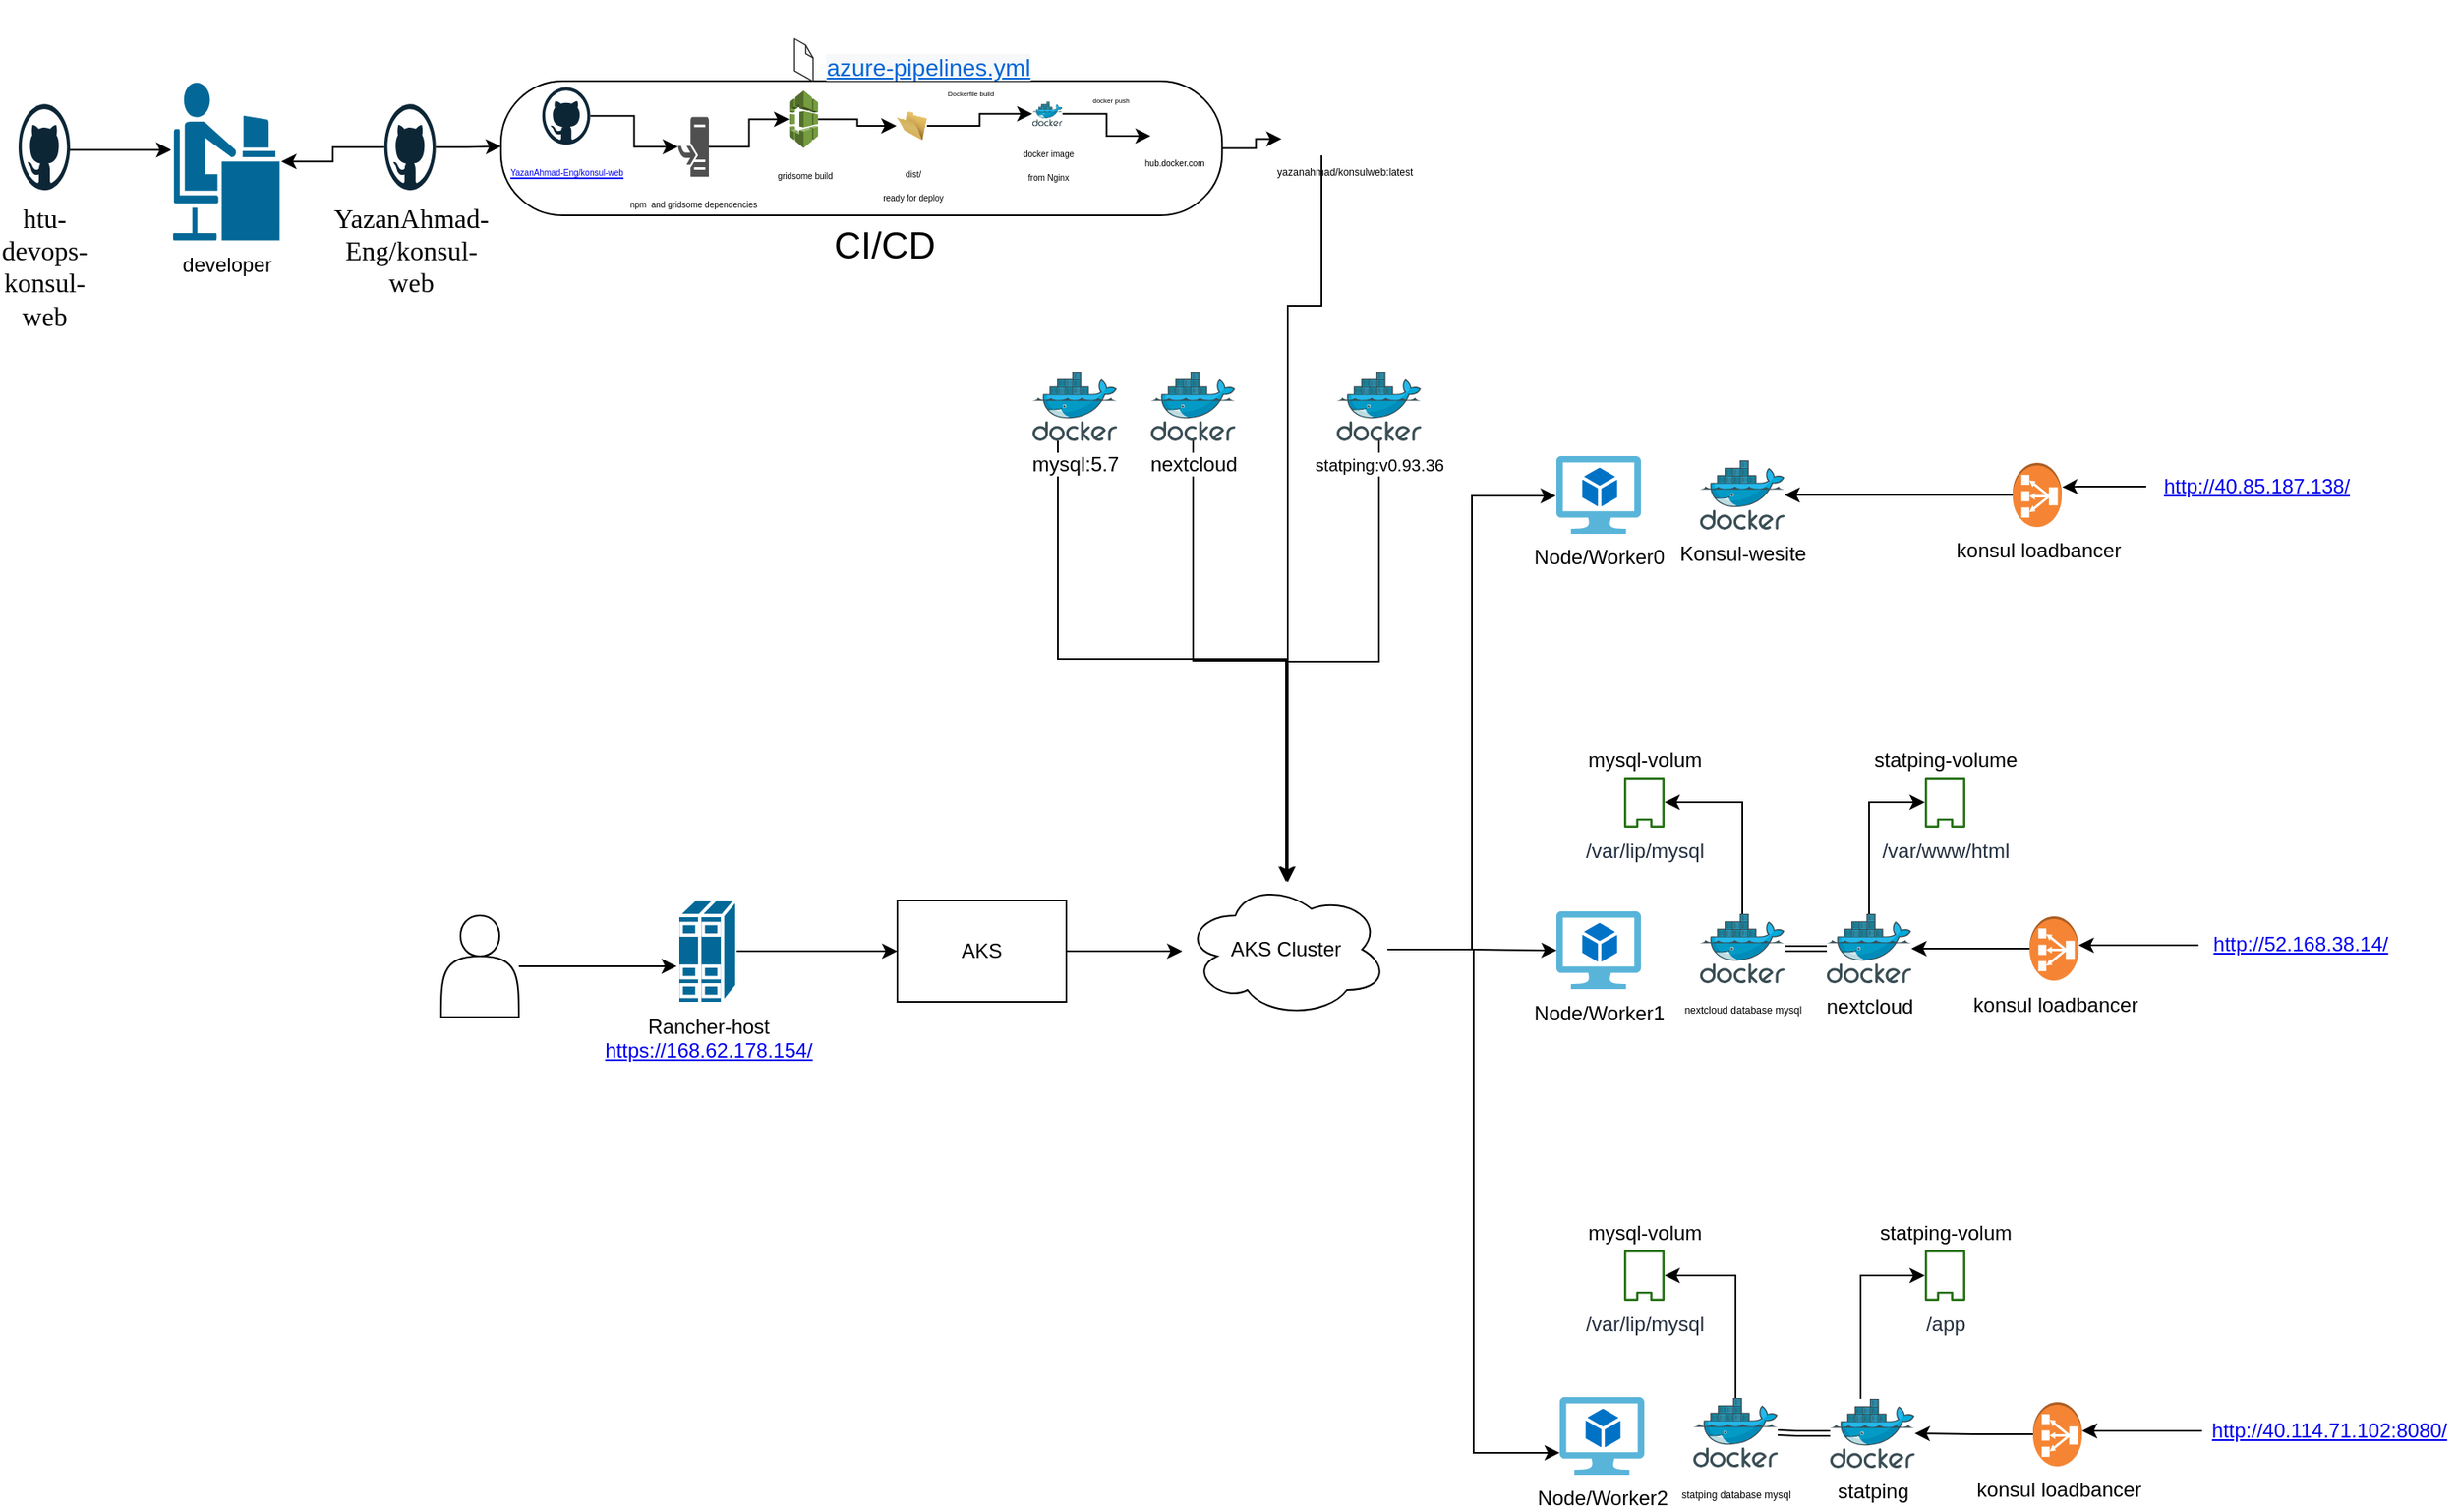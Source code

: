 <mxfile version="12.3.2" type="device" pages="1"><diagram id="Wkh_MpfOXI4VMzxoFMsl" name="Page-1"><mxGraphModel dx="2523" dy="2060" grid="1" gridSize="10" guides="1" tooltips="1" connect="1" arrows="1" fold="1" page="1" pageScale="1" pageWidth="850" pageHeight="1100" math="0" shadow="0"><root><mxCell id="0"/><mxCell id="1" parent="0"/><mxCell id="UjmbNRYxN_Ib6XV3YyiT-57" value="" style="group" parent="1" vertex="1" connectable="0"><mxGeometry x="-830" y="-1010" width="830" height="150" as="geometry"/></mxCell><mxCell id="UjmbNRYxN_Ib6XV3YyiT-61" style="edgeStyle=orthogonalEdgeStyle;rounded=0;orthogonalLoop=1;jettySize=auto;html=1;entryX=-0.038;entryY=0.72;entryDx=0;entryDy=0;entryPerimeter=0;fontSize=4;" parent="UjmbNRYxN_Ib6XV3YyiT-57" source="UjmbNRYxN_Ib6XV3YyiT-28" target="UjmbNRYxN_Ib6XV3YyiT-56" edge="1"><mxGeometry relative="1" as="geometry"/></mxCell><mxCell id="UjmbNRYxN_Ib6XV3YyiT-28" value="" style="rounded=1;whiteSpace=wrap;html=1;arcSize=46;fillColor=none;" parent="UjmbNRYxN_Ib6XV3YyiT-57" vertex="1"><mxGeometry x="285.471" y="47.959" width="426.683" height="79.592" as="geometry"/></mxCell><mxCell id="UjmbNRYxN_Ib6XV3YyiT-21" style="edgeStyle=orthogonalEdgeStyle;rounded=0;orthogonalLoop=1;jettySize=auto;html=1;exitX=0.967;exitY=0.533;exitDx=0;exitDy=0;exitPerimeter=0;" parent="UjmbNRYxN_Ib6XV3YyiT-57" source="UjmbNRYxN_Ib6XV3YyiT-23" edge="1"><mxGeometry relative="1" as="geometry"><mxPoint x="90.416" y="88.776" as="targetPoint"/><mxPoint x="43.684" y="88.776" as="sourcePoint"/></mxGeometry></mxCell><mxCell id="UjmbNRYxN_Ib6XV3YyiT-22" value="developer" style="shape=mxgraph.cisco.people.androgenous_person;html=1;dashed=0;fillColor=#036897;strokeColor=#ffffff;strokeWidth=2;verticalLabelPosition=bottom;verticalAlign=top" parent="UjmbNRYxN_Ib6XV3YyiT-57" vertex="1"><mxGeometry x="90.416" y="47.959" width="65.018" height="95.238" as="geometry"/></mxCell><mxCell id="UjmbNRYxN_Ib6XV3YyiT-23" value="&lt;span style=&quot;font-family: &amp;#34;times new roman&amp;#34; ; font-size: medium ; white-space: normal&quot;&gt;htu-devops-konsul-web&lt;/span&gt;" style="dashed=0;outlineConnect=0;html=1;align=center;labelPosition=center;verticalLabelPosition=bottom;verticalAlign=top;shape=mxgraph.weblogos.github" parent="UjmbNRYxN_Ib6XV3YyiT-57" vertex="1"><mxGeometry y="61.565" width="30.477" height="51.02" as="geometry"/></mxCell><mxCell id="UjmbNRYxN_Ib6XV3YyiT-25" style="edgeStyle=orthogonalEdgeStyle;rounded=0;orthogonalLoop=1;jettySize=auto;html=1;entryX=1;entryY=0.5;entryDx=0;entryDy=0;entryPerimeter=0;" parent="UjmbNRYxN_Ib6XV3YyiT-57" source="UjmbNRYxN_Ib6XV3YyiT-24" target="UjmbNRYxN_Ib6XV3YyiT-22" edge="1"><mxGeometry relative="1" as="geometry"/></mxCell><mxCell id="UjmbNRYxN_Ib6XV3YyiT-26" style="edgeStyle=orthogonalEdgeStyle;rounded=0;orthogonalLoop=1;jettySize=auto;html=1;" parent="UjmbNRYxN_Ib6XV3YyiT-57" source="UjmbNRYxN_Ib6XV3YyiT-24" edge="1"><mxGeometry relative="1" as="geometry"><mxPoint x="285.471" y="86.638" as="targetPoint"/></mxGeometry></mxCell><mxCell id="UjmbNRYxN_Ib6XV3YyiT-24" value="&lt;font face=&quot;times new roman&quot; size=&quot;3&quot;&gt;&lt;span style=&quot;white-space: normal&quot;&gt;YazanAhmad-Eng/konsul-web&lt;/span&gt;&lt;/font&gt;" style="dashed=0;outlineConnect=0;html=1;align=center;labelPosition=center;verticalLabelPosition=bottom;verticalAlign=top;shape=mxgraph.weblogos.github" parent="UjmbNRYxN_Ib6XV3YyiT-57" vertex="1"><mxGeometry x="216.389" y="61.565" width="30.477" height="51.02" as="geometry"/></mxCell><mxCell id="UjmbNRYxN_Ib6XV3YyiT-29" value="&lt;a href=&quot;https://github.com/YazanAhmad-Eng/konsul-web&quot;&gt;&lt;font style=&quot;font-size: 5px&quot;&gt;YazanAhmad-Eng/konsul-web&lt;/font&gt;&lt;/a&gt;" style="dashed=0;outlineConnect=0;html=1;align=center;labelPosition=center;verticalLabelPosition=bottom;verticalAlign=top;shape=mxgraph.weblogos.github" parent="UjmbNRYxN_Ib6XV3YyiT-57" vertex="1"><mxGeometry x="309.853" y="51.565" width="28.446" height="34.014" as="geometry"/></mxCell><mxCell id="UjmbNRYxN_Ib6XV3YyiT-32" value="" style="verticalLabelPosition=bottom;html=1;verticalAlign=top;strokeWidth=1;align=center;outlineConnect=0;dashed=0;outlineConnect=0;shape=mxgraph.aws3d.file;aspect=fixed;strokeColor=#292929;" parent="UjmbNRYxN_Ib6XV3YyiT-57" vertex="1"><mxGeometry x="459.144" y="23" width="10.991" height="25.194" as="geometry"/></mxCell><mxCell id="UjmbNRYxN_Ib6XV3YyiT-33" value="&lt;a class=&quot;js-navigation-open &quot; title=&quot;azure-pipelines.yml&quot; id=&quot;fec826feae04e51c0d94076385408bdc-2ec2b96d30220dceb5101f9aee672b696e95d399&quot; href=&quot;https://github.com/YazanAhmad-Eng/konsul-web/blob/master/azure-pipelines.yml&quot; style=&quot;box-sizing: border-box ; background-color: rgb(246 , 248 , 250) ; color: rgb(3 , 102 , 214) ; font-family: , &amp;#34;blinkmacsystemfont&amp;#34; , &amp;#34;segoe ui&amp;#34; , &amp;#34;helvetica&amp;#34; , &amp;#34;arial&amp;#34; , sans-serif , &amp;#34;apple color emoji&amp;#34; , &amp;#34;segoe ui emoji&amp;#34; ; font-size: 14px&quot;&gt;azure-pipelines.yml&lt;/a&gt;" style="text;html=1;align=center;verticalAlign=middle;resizable=0;points=[];;autosize=1;" parent="UjmbNRYxN_Ib6XV3YyiT-57" vertex="1"><mxGeometry x="467.523" y="30.272" width="140" height="20" as="geometry"/></mxCell><mxCell id="UjmbNRYxN_Ib6XV3YyiT-36" value="&lt;font style=&quot;font-size: 5px&quot;&gt;npm&amp;nbsp; and gridsome dependencies&lt;/font&gt;" style="pointerEvents=1;shadow=0;dashed=0;html=1;strokeColor=none;fillColor=#505050;labelPosition=center;verticalLabelPosition=bottom;verticalAlign=top;outlineConnect=0;align=center;shape=mxgraph.office.concepts.install;" parent="UjmbNRYxN_Ib6XV3YyiT-57" vertex="1"><mxGeometry x="390.19" y="69.204" width="18.286" height="35.374" as="geometry"/></mxCell><mxCell id="UjmbNRYxN_Ib6XV3YyiT-39" style="edgeStyle=orthogonalEdgeStyle;rounded=0;orthogonalLoop=1;jettySize=auto;html=1;" parent="UjmbNRYxN_Ib6XV3YyiT-57" source="UjmbNRYxN_Ib6XV3YyiT-29" target="UjmbNRYxN_Ib6XV3YyiT-36" edge="1"><mxGeometry relative="1" as="geometry"/></mxCell><mxCell id="UjmbNRYxN_Ib6XV3YyiT-40" value="&lt;font style=&quot;font-size: 5px&quot;&gt;gridsome build&lt;/font&gt;" style="outlineConnect=0;dashed=0;verticalLabelPosition=bottom;verticalAlign=top;align=center;html=1;shape=mxgraph.aws3.codebuild;fillColor=#759C3E;gradientColor=none;" parent="UjmbNRYxN_Ib6XV3YyiT-57" vertex="1"><mxGeometry x="456.023" y="53.565" width="17.067" height="34.014" as="geometry"/></mxCell><mxCell id="UjmbNRYxN_Ib6XV3YyiT-41" style="edgeStyle=orthogonalEdgeStyle;rounded=0;orthogonalLoop=1;jettySize=auto;html=1;" parent="UjmbNRYxN_Ib6XV3YyiT-57" source="UjmbNRYxN_Ib6XV3YyiT-36" target="UjmbNRYxN_Ib6XV3YyiT-40" edge="1"><mxGeometry relative="1" as="geometry"/></mxCell><mxCell id="UjmbNRYxN_Ib6XV3YyiT-42" value="&lt;font style=&quot;font-size: 5px&quot;&gt;dist/&lt;br&gt;ready for deploy&lt;/font&gt;" style="image;html=1;labelBackgroundColor=#ffffff;image=img/lib/clip_art/general/Empty_Folder_128x128.png;fillColor=none;" parent="UjmbNRYxN_Ib6XV3YyiT-57" vertex="1"><mxGeometry x="519.5" y="62" width="18" height="25" as="geometry"/></mxCell><mxCell id="UjmbNRYxN_Ib6XV3YyiT-43" style="edgeStyle=orthogonalEdgeStyle;rounded=0;orthogonalLoop=1;jettySize=auto;html=1;" parent="UjmbNRYxN_Ib6XV3YyiT-57" source="UjmbNRYxN_Ib6XV3YyiT-40" target="UjmbNRYxN_Ib6XV3YyiT-42" edge="1"><mxGeometry relative="1" as="geometry"/></mxCell><mxCell id="UjmbNRYxN_Ib6XV3YyiT-45" value="&lt;font style=&quot;font-size: 5px&quot;&gt;docker image&lt;br&gt;from Nginx&lt;/font&gt;" style="aspect=fixed;html=1;points=[];align=center;image;fontSize=12;image=img/lib/mscae/Docker.svg;fillColor=none;" parent="UjmbNRYxN_Ib6XV3YyiT-57" vertex="1"><mxGeometry x="599.872" y="60.126" width="17.843" height="14.631" as="geometry"/></mxCell><mxCell id="UjmbNRYxN_Ib6XV3YyiT-46" style="edgeStyle=orthogonalEdgeStyle;rounded=0;orthogonalLoop=1;jettySize=auto;html=1;" parent="UjmbNRYxN_Ib6XV3YyiT-57" source="UjmbNRYxN_Ib6XV3YyiT-42" target="UjmbNRYxN_Ib6XV3YyiT-45" edge="1"><mxGeometry relative="1" as="geometry"/></mxCell><mxCell id="UjmbNRYxN_Ib6XV3YyiT-49" value="&lt;font style=&quot;font-size: 4px; background-color: rgb(255, 255, 255);&quot;&gt;Dockerfile build&lt;/font&gt;" style="text;html=1;align=center;verticalAlign=middle;resizable=0;points=[];;labelBackgroundColor=#ffffff;fontSize=4;" parent="UjmbNRYxN_Ib6XV3YyiT-46" vertex="1" connectable="0"><mxGeometry x="0.197" y="-2" relative="1" as="geometry"><mxPoint x="-9" y="-14" as="offset"/></mxGeometry></mxCell><mxCell id="UjmbNRYxN_Ib6XV3YyiT-50" value="hub.docker.com" style="shape=image;verticalLabelPosition=bottom;labelBackgroundColor=#ffffff;verticalAlign=top;aspect=fixed;imageAspect=0;image=https://res.cloudinary.com/stackrox/v1556559393/docker-hub-hack-blog-banner.png;fontSize=5;" parent="UjmbNRYxN_Ib6XV3YyiT-57" vertex="1"><mxGeometry x="669.89" y="73.306" width="28.548" height="14.274" as="geometry"/></mxCell><mxCell id="UjmbNRYxN_Ib6XV3YyiT-51" style="edgeStyle=orthogonalEdgeStyle;rounded=0;orthogonalLoop=1;jettySize=auto;html=1;" parent="UjmbNRYxN_Ib6XV3YyiT-57" source="UjmbNRYxN_Ib6XV3YyiT-45" target="UjmbNRYxN_Ib6XV3YyiT-50" edge="1"><mxGeometry relative="1" as="geometry"/></mxCell><mxCell id="UjmbNRYxN_Ib6XV3YyiT-52" value="&lt;font style=&quot;font-size: 4px&quot;&gt;docker push&lt;/font&gt;" style="text;html=1;align=center;verticalAlign=middle;resizable=0;points=[];;labelBackgroundColor=#ffffff;" parent="UjmbNRYxN_Ib6XV3YyiT-51" vertex="1" connectable="0"><mxGeometry x="-0.272" y="1" relative="1" as="geometry"><mxPoint x="4.5" y="-9.5" as="offset"/></mxGeometry></mxCell><mxCell id="UjmbNRYxN_Ib6XV3YyiT-54" value="&lt;font style=&quot;font-size: 22px&quot;&gt;CI/CD&lt;/font&gt;" style="text;html=1;align=center;verticalAlign=middle;resizable=0;points=[];;autosize=1;" parent="UjmbNRYxN_Ib6XV3YyiT-57" vertex="1"><mxGeometry x="472.399" y="136.395" width="80" height="20" as="geometry"/></mxCell><mxCell id="UjmbNRYxN_Ib6XV3YyiT-56" value="yazanahmad/konsulweb:latest" style="shape=image;verticalLabelPosition=bottom;labelBackgroundColor=#ffffff;verticalAlign=top;aspect=fixed;imageAspect=0;image=https://res.cloudinary.com/stackrox/v1556559393/docker-hub-hack-blog-banner.png;fontSize=6;" parent="UjmbNRYxN_Ib6XV3YyiT-57" vertex="1"><mxGeometry x="750" y="57" width="70" height="35" as="geometry"/></mxCell><mxCell id="UjmbNRYxN_Ib6XV3YyiT-62" value="" style="group" parent="1" vertex="1" connectable="0"><mxGeometry x="-580" y="-740" width="940" height="266" as="geometry"/></mxCell><mxCell id="UjmbNRYxN_Ib6XV3YyiT-11" value="Node/Worker0" style="aspect=fixed;html=1;points=[];align=center;image;fontSize=12;image=img/lib/mscae/Virtual_Machine_2.svg;" parent="UjmbNRYxN_Ib6XV3YyiT-62" vertex="1"><mxGeometry x="660" width="50" height="46" as="geometry"/></mxCell><mxCell id="UjmbNRYxN_Ib6XV3YyiT-17" value="Konsul-wesite" style="aspect=fixed;html=1;points=[];align=center;image;fontSize=12;image=img/lib/mscae/Docker.svg;" parent="UjmbNRYxN_Ib6XV3YyiT-62" vertex="1"><mxGeometry x="745" y="2.5" width="50" height="41" as="geometry"/></mxCell><mxCell id="EudnkbbBmEsOhoTdARGk-124" value="" style="group" vertex="1" connectable="0" parent="UjmbNRYxN_Ib6XV3YyiT-62"><mxGeometry x="672" y="170" width="80" height="50" as="geometry"/></mxCell><mxCell id="EudnkbbBmEsOhoTdARGk-125" value="/var/lip/mysql" style="outlineConnect=0;fontColor=#232F3E;gradientColor=none;fillColor=#277116;strokeColor=none;dashed=0;verticalLabelPosition=bottom;verticalAlign=top;align=center;html=1;fontSize=12;fontStyle=0;aspect=fixed;pointerEvents=1;shape=mxgraph.aws4.non_cached_volume;" vertex="1" parent="EudnkbbBmEsOhoTdARGk-124"><mxGeometry x="28" y="20" width="24" height="30" as="geometry"/></mxCell><mxCell id="EudnkbbBmEsOhoTdARGk-126" value="mysql-volum" style="text;html=1;align=center;verticalAlign=middle;resizable=0;points=[];;autosize=1;" vertex="1" parent="EudnkbbBmEsOhoTdARGk-124"><mxGeometry width="80" height="20" as="geometry"/></mxCell><mxCell id="EudnkbbBmEsOhoTdARGk-127" value="" style="group" vertex="1" connectable="0" parent="UjmbNRYxN_Ib6XV3YyiT-62"><mxGeometry x="850" y="170" width="90" height="50" as="geometry"/></mxCell><mxCell id="EudnkbbBmEsOhoTdARGk-128" value="/var/www/html" style="outlineConnect=0;fontColor=#232F3E;gradientColor=none;fillColor=#277116;strokeColor=none;dashed=0;verticalLabelPosition=bottom;verticalAlign=top;align=center;html=1;fontSize=12;fontStyle=0;aspect=fixed;pointerEvents=1;shape=mxgraph.aws4.non_cached_volume;" vertex="1" parent="EudnkbbBmEsOhoTdARGk-127"><mxGeometry x="28" y="20" width="24" height="30" as="geometry"/></mxCell><mxCell id="EudnkbbBmEsOhoTdARGk-129" value="statping-volume" style="text;html=1;align=center;verticalAlign=middle;resizable=0;points=[];;autosize=1;" vertex="1" parent="EudnkbbBmEsOhoTdARGk-127"><mxGeometry x="-10" width="100" height="20" as="geometry"/></mxCell><mxCell id="EudnkbbBmEsOhoTdARGk-18" value="" style="edgeStyle=orthogonalEdgeStyle;rounded=0;orthogonalLoop=1;jettySize=auto;html=1;" edge="1" parent="1" source="UjmbNRYxN_Ib6XV3YyiT-56" target="UjmbNRYxN_Ib6XV3YyiT-10"><mxGeometry relative="1" as="geometry"><mxPoint x="30" y="-929.5" as="targetPoint"/><Array as="points"><mxPoint x="-59" y="-829"/><mxPoint x="-79" y="-829"/></Array></mxGeometry></mxCell><mxCell id="EudnkbbBmEsOhoTdARGk-41" style="edgeStyle=orthogonalEdgeStyle;rounded=0;orthogonalLoop=1;jettySize=auto;html=1;" edge="1" parent="1" source="EudnkbbBmEsOhoTdARGk-38" target="UjmbNRYxN_Ib6XV3YyiT-10"><mxGeometry relative="1" as="geometry"><Array as="points"><mxPoint x="-135" y="-619"/><mxPoint x="-79" y="-619"/></Array></mxGeometry></mxCell><mxCell id="EudnkbbBmEsOhoTdARGk-38" value="nextcloud" style="aspect=fixed;html=1;points=[];align=center;image;fontSize=12;image=img/lib/mscae/Docker.svg;" vertex="1" parent="1"><mxGeometry x="-160" y="-790" width="50" height="41" as="geometry"/></mxCell><mxCell id="EudnkbbBmEsOhoTdARGk-40" style="edgeStyle=orthogonalEdgeStyle;rounded=0;orthogonalLoop=1;jettySize=auto;html=1;" edge="1" parent="1" source="EudnkbbBmEsOhoTdARGk-39" target="UjmbNRYxN_Ib6XV3YyiT-10"><mxGeometry relative="1" as="geometry"/></mxCell><mxCell id="EudnkbbBmEsOhoTdARGk-39" value="&lt;font style=&quot;font-size: 10px&quot;&gt;statping:v0.93.36&lt;/font&gt;" style="aspect=fixed;html=1;points=[];align=center;image;fontSize=12;image=img/lib/mscae/Docker.svg;" vertex="1" parent="1"><mxGeometry x="-50" y="-790" width="50" height="41" as="geometry"/></mxCell><mxCell id="EudnkbbBmEsOhoTdARGk-43" style="edgeStyle=orthogonalEdgeStyle;rounded=0;orthogonalLoop=1;jettySize=auto;html=1;" edge="1" parent="1" source="EudnkbbBmEsOhoTdARGk-42" target="UjmbNRYxN_Ib6XV3YyiT-10"><mxGeometry relative="1" as="geometry"><Array as="points"><mxPoint x="-215" y="-620"/><mxPoint x="-79" y="-620"/></Array></mxGeometry></mxCell><mxCell id="EudnkbbBmEsOhoTdARGk-42" value="mysql:5.7" style="aspect=fixed;html=1;points=[];align=center;image;fontSize=12;image=img/lib/mscae/Docker.svg;" vertex="1" parent="1"><mxGeometry x="-230" y="-790" width="50" height="41" as="geometry"/></mxCell><mxCell id="EudnkbbBmEsOhoTdARGk-94" style="edgeStyle=orthogonalEdgeStyle;rounded=0;orthogonalLoop=1;jettySize=auto;html=1;" edge="1" parent="1" source="EudnkbbBmEsOhoTdARGk-90" target="UjmbNRYxN_Ib6XV3YyiT-17"><mxGeometry relative="1" as="geometry"/></mxCell><mxCell id="EudnkbbBmEsOhoTdARGk-90" value="konsul loadbancer" style="outlineConnect=0;dashed=0;verticalLabelPosition=bottom;verticalAlign=top;align=center;html=1;shape=mxgraph.aws3.classic_load_balancer;fillColor=#F58534;gradientColor=none;direction=west;" vertex="1" parent="1"><mxGeometry x="350" y="-736" width="29" height="38" as="geometry"/></mxCell><mxCell id="EudnkbbBmEsOhoTdARGk-91" style="edgeStyle=orthogonalEdgeStyle;rounded=0;orthogonalLoop=1;jettySize=auto;html=1;" edge="1" source="EudnkbbBmEsOhoTdARGk-92" parent="1"><mxGeometry relative="1" as="geometry"><mxPoint x="379.286" y="-721.714" as="targetPoint"/><Array as="points"><mxPoint x="389" y="-722"/><mxPoint x="389" y="-722"/></Array></mxGeometry></mxCell><mxCell id="EudnkbbBmEsOhoTdARGk-92" value="&lt;a href=&quot;http://40.85.187.138/&quot;&gt;http://40.85.187.138/&lt;/a&gt;" style="text;html=1;align=center;verticalAlign=middle;resizable=0;points=[];;autosize=1;" vertex="1" parent="1"><mxGeometry x="429" y="-732" width="130" height="20" as="geometry"/></mxCell><mxCell id="UjmbNRYxN_Ib6XV3YyiT-13" value="Node/Worker2" style="aspect=fixed;html=1;points=[];align=center;image;fontSize=12;image=img/lib/mscae/Virtual_Machine_2.svg;" parent="1" vertex="1"><mxGeometry x="82" y="-183" width="50" height="46" as="geometry"/></mxCell><mxCell id="EudnkbbBmEsOhoTdARGk-96" style="edgeStyle=orthogonalEdgeStyle;rounded=0;orthogonalLoop=1;jettySize=auto;html=1;shape=link;width=-2.903;" edge="1" source="EudnkbbBmEsOhoTdARGk-97" parent="1" target="EudnkbbBmEsOhoTdARGk-98"><mxGeometry relative="1" as="geometry"><mxPoint x="217" y="-182.5" as="targetPoint"/></mxGeometry></mxCell><mxCell id="EudnkbbBmEsOhoTdARGk-123" style="edgeStyle=orthogonalEdgeStyle;rounded=0;orthogonalLoop=1;jettySize=auto;html=1;" edge="1" parent="1" source="EudnkbbBmEsOhoTdARGk-97" target="EudnkbbBmEsOhoTdARGk-121"><mxGeometry relative="1" as="geometry"><Array as="points"><mxPoint x="260" y="-255"/></Array></mxGeometry></mxCell><mxCell id="EudnkbbBmEsOhoTdARGk-97" value="statping" style="aspect=fixed;html=1;points=[];align=center;image;fontSize=12;image=img/lib/mscae/Docker.svg;" vertex="1" parent="1"><mxGeometry x="242" y="-182" width="50" height="41" as="geometry"/></mxCell><mxCell id="EudnkbbBmEsOhoTdARGk-117" style="edgeStyle=orthogonalEdgeStyle;rounded=0;orthogonalLoop=1;jettySize=auto;html=1;" edge="1" parent="1" source="EudnkbbBmEsOhoTdARGk-98" target="EudnkbbBmEsOhoTdARGk-116"><mxGeometry relative="1" as="geometry"><Array as="points"><mxPoint x="186" y="-255"/></Array></mxGeometry></mxCell><mxCell id="EudnkbbBmEsOhoTdARGk-98" value="&lt;font style=&quot;font-size: 6px&quot;&gt;statping database mysql&lt;/font&gt;" style="aspect=fixed;html=1;points=[];align=center;image;fontSize=12;image=img/lib/mscae/Docker.svg;" vertex="1" parent="1"><mxGeometry x="161" y="-182.5" width="50" height="41" as="geometry"/></mxCell><mxCell id="UjmbNRYxN_Ib6XV3YyiT-16" style="edgeStyle=orthogonalEdgeStyle;rounded=0;orthogonalLoop=1;jettySize=auto;html=1;entryX=0;entryY=0.717;entryDx=0;entryDy=0;entryPerimeter=0;" parent="1" source="UjmbNRYxN_Ib6XV3YyiT-10" target="UjmbNRYxN_Ib6XV3YyiT-13" edge="1"><mxGeometry relative="1" as="geometry"/></mxCell><mxCell id="EudnkbbBmEsOhoTdARGk-102" style="edgeStyle=orthogonalEdgeStyle;rounded=0;orthogonalLoop=1;jettySize=auto;html=1;" edge="1" parent="1" source="EudnkbbBmEsOhoTdARGk-99" target="EudnkbbBmEsOhoTdARGk-97"><mxGeometry relative="1" as="geometry"/></mxCell><mxCell id="EudnkbbBmEsOhoTdARGk-99" value="konsul loadbancer" style="outlineConnect=0;dashed=0;verticalLabelPosition=bottom;verticalAlign=top;align=center;html=1;shape=mxgraph.aws3.classic_load_balancer;fillColor=#F58534;gradientColor=none;direction=west;" vertex="1" parent="1"><mxGeometry x="362" y="-180" width="29" height="38" as="geometry"/></mxCell><mxCell id="EudnkbbBmEsOhoTdARGk-100" style="edgeStyle=orthogonalEdgeStyle;rounded=0;orthogonalLoop=1;jettySize=auto;html=1;" edge="1" source="EudnkbbBmEsOhoTdARGk-101" parent="1"><mxGeometry relative="1" as="geometry"><mxPoint x="391" y="-163" as="targetPoint"/><Array as="points"><mxPoint x="401" y="-163"/><mxPoint x="401" y="-163"/></Array></mxGeometry></mxCell><mxCell id="EudnkbbBmEsOhoTdARGk-101" value="&lt;a href=&quot;http://40.114.71.102:8080/&quot;&gt;http://40.114.71.102:8080/&lt;/a&gt;" style="text;html=1;align=center;verticalAlign=middle;resizable=0;points=[];;autosize=1;" vertex="1" parent="1"><mxGeometry x="462" y="-173" width="150" height="20" as="geometry"/></mxCell><mxCell id="UjmbNRYxN_Ib6XV3YyiT-12" value="Node/Worker1" style="aspect=fixed;html=1;points=[];align=center;image;fontSize=12;image=img/lib/mscae/Virtual_Machine_2.svg;" parent="1" vertex="1"><mxGeometry x="80" y="-470.5" width="50" height="46" as="geometry"/></mxCell><mxCell id="EudnkbbBmEsOhoTdARGk-89" style="edgeStyle=orthogonalEdgeStyle;rounded=0;orthogonalLoop=1;jettySize=auto;html=1;shape=link;width=-2.903;" edge="1" parent="1" source="UjmbNRYxN_Ib6XV3YyiT-18" target="EudnkbbBmEsOhoTdARGk-69"><mxGeometry relative="1" as="geometry"/></mxCell><mxCell id="EudnkbbBmEsOhoTdARGk-131" style="edgeStyle=orthogonalEdgeStyle;rounded=0;orthogonalLoop=1;jettySize=auto;html=1;" edge="1" parent="1" source="UjmbNRYxN_Ib6XV3YyiT-18" target="EudnkbbBmEsOhoTdARGk-128"><mxGeometry relative="1" as="geometry"><Array as="points"><mxPoint x="265" y="-535"/></Array></mxGeometry></mxCell><mxCell id="UjmbNRYxN_Ib6XV3YyiT-18" value="nextcloud" style="aspect=fixed;html=1;points=[];align=center;image;fontSize=12;image=img/lib/mscae/Docker.svg;" parent="1" vertex="1"><mxGeometry x="240" y="-469" width="50" height="41" as="geometry"/></mxCell><mxCell id="EudnkbbBmEsOhoTdARGk-130" style="edgeStyle=orthogonalEdgeStyle;rounded=0;orthogonalLoop=1;jettySize=auto;html=1;" edge="1" parent="1" source="EudnkbbBmEsOhoTdARGk-69" target="EudnkbbBmEsOhoTdARGk-125"><mxGeometry relative="1" as="geometry"><Array as="points"><mxPoint x="190" y="-535"/></Array></mxGeometry></mxCell><mxCell id="EudnkbbBmEsOhoTdARGk-69" value="&lt;font style=&quot;font-size: 6px&quot;&gt;nextcloud database mysql&lt;/font&gt;" style="aspect=fixed;html=1;points=[];align=center;image;fontSize=12;image=img/lib/mscae/Docker.svg;" vertex="1" parent="1"><mxGeometry x="165" y="-469" width="50" height="41" as="geometry"/></mxCell><mxCell id="UjmbNRYxN_Ib6XV3YyiT-15" style="edgeStyle=orthogonalEdgeStyle;rounded=0;orthogonalLoop=1;jettySize=auto;html=1;entryX=0.003;entryY=0.501;entryDx=0;entryDy=0;entryPerimeter=0;" parent="1" source="UjmbNRYxN_Ib6XV3YyiT-10" target="UjmbNRYxN_Ib6XV3YyiT-12" edge="1"><mxGeometry relative="1" as="geometry"/></mxCell><mxCell id="EudnkbbBmEsOhoTdARGk-70" style="edgeStyle=orthogonalEdgeStyle;rounded=0;orthogonalLoop=1;jettySize=auto;html=1;" edge="1" parent="1" source="EudnkbbBmEsOhoTdARGk-49" target="UjmbNRYxN_Ib6XV3YyiT-18"><mxGeometry relative="1" as="geometry"><mxPoint x="330" y="-447.5" as="targetPoint"/></mxGeometry></mxCell><mxCell id="EudnkbbBmEsOhoTdARGk-49" value="konsul loadbancer" style="outlineConnect=0;dashed=0;verticalLabelPosition=bottom;verticalAlign=top;align=center;html=1;shape=mxgraph.aws3.classic_load_balancer;fillColor=#F58534;gradientColor=none;direction=west;" vertex="1" parent="1"><mxGeometry x="360" y="-467.5" width="29" height="38" as="geometry"/></mxCell><mxCell id="EudnkbbBmEsOhoTdARGk-50" style="edgeStyle=orthogonalEdgeStyle;rounded=0;orthogonalLoop=1;jettySize=auto;html=1;" edge="1" source="EudnkbbBmEsOhoTdARGk-51" parent="1"><mxGeometry relative="1" as="geometry"><mxPoint x="389" y="-450.5" as="targetPoint"/><Array as="points"><mxPoint x="399" y="-450.5"/><mxPoint x="399" y="-450.5"/></Array></mxGeometry></mxCell><mxCell id="EudnkbbBmEsOhoTdARGk-51" value="&lt;a href=&quot;http://52.168.38.14/&quot;&gt;http://52.168.38.14/&lt;/a&gt;" style="text;html=1;align=center;verticalAlign=middle;resizable=0;points=[];;autosize=1;" vertex="1" parent="1"><mxGeometry x="460" y="-461.5" width="120" height="20" as="geometry"/></mxCell><mxCell id="UjmbNRYxN_Ib6XV3YyiT-1" value="" style="shape=actor;whiteSpace=wrap;html=1;" parent="1" vertex="1"><mxGeometry x="-580" y="-468" width="46" height="60" as="geometry"/></mxCell><mxCell id="UjmbNRYxN_Ib6XV3YyiT-2" value="Rancher-host&lt;br&gt;&lt;a href=&quot;https://168.62.178.154/&quot;&gt;https://168.62.178.154/&lt;/a&gt;" style="shape=mxgraph.cisco.servers.standard_host;html=1;dashed=0;fillColor=#036897;strokeColor=#ffffff;strokeWidth=2;verticalLabelPosition=bottom;verticalAlign=top" parent="1" vertex="1"><mxGeometry x="-440" y="-478" width="35" height="62" as="geometry"/></mxCell><mxCell id="UjmbNRYxN_Ib6XV3YyiT-7" style="edgeStyle=orthogonalEdgeStyle;rounded=0;orthogonalLoop=1;jettySize=auto;html=1;entryX=-0.014;entryY=0.645;entryDx=0;entryDy=0;entryPerimeter=0;" parent="1" source="UjmbNRYxN_Ib6XV3YyiT-1" target="UjmbNRYxN_Ib6XV3YyiT-2" edge="1"><mxGeometry relative="1" as="geometry"/></mxCell><mxCell id="UjmbNRYxN_Ib6XV3YyiT-9" style="edgeStyle=orthogonalEdgeStyle;rounded=0;orthogonalLoop=1;jettySize=auto;html=1;" parent="1" source="UjmbNRYxN_Ib6XV3YyiT-3" edge="1"><mxGeometry relative="1" as="geometry"><mxPoint x="-141.333" y="-447" as="targetPoint"/></mxGeometry></mxCell><mxCell id="UjmbNRYxN_Ib6XV3YyiT-3" value="AKS" style="rounded=0;whiteSpace=wrap;html=1;" parent="1" vertex="1"><mxGeometry x="-310" y="-477" width="100" height="60" as="geometry"/></mxCell><mxCell id="UjmbNRYxN_Ib6XV3YyiT-8" style="edgeStyle=orthogonalEdgeStyle;rounded=0;orthogonalLoop=1;jettySize=auto;html=1;entryX=0;entryY=0.5;entryDx=0;entryDy=0;" parent="1" source="UjmbNRYxN_Ib6XV3YyiT-2" target="UjmbNRYxN_Ib6XV3YyiT-3" edge="1"><mxGeometry relative="1" as="geometry"/></mxCell><mxCell id="UjmbNRYxN_Ib6XV3YyiT-10" value="AKS Cluster" style="ellipse;shape=cloud;whiteSpace=wrap;html=1;" parent="1" vertex="1"><mxGeometry x="-140" y="-488" width="120" height="80" as="geometry"/></mxCell><mxCell id="UjmbNRYxN_Ib6XV3YyiT-14" style="edgeStyle=orthogonalEdgeStyle;rounded=0;orthogonalLoop=1;jettySize=auto;html=1;entryX=-0.007;entryY=0.511;entryDx=0;entryDy=0;entryPerimeter=0;" parent="1" source="UjmbNRYxN_Ib6XV3YyiT-10" target="UjmbNRYxN_Ib6XV3YyiT-11" edge="1"><mxGeometry relative="1" as="geometry"/></mxCell><mxCell id="EudnkbbBmEsOhoTdARGk-119" value="" style="group" vertex="1" connectable="0" parent="1"><mxGeometry x="92" y="-290" width="80" height="50" as="geometry"/></mxCell><mxCell id="EudnkbbBmEsOhoTdARGk-116" value="/var/lip/mysql" style="outlineConnect=0;fontColor=#232F3E;gradientColor=none;fillColor=#277116;strokeColor=none;dashed=0;verticalLabelPosition=bottom;verticalAlign=top;align=center;html=1;fontSize=12;fontStyle=0;aspect=fixed;pointerEvents=1;shape=mxgraph.aws4.non_cached_volume;" vertex="1" parent="EudnkbbBmEsOhoTdARGk-119"><mxGeometry x="28" y="20" width="24" height="30" as="geometry"/></mxCell><mxCell id="EudnkbbBmEsOhoTdARGk-118" value="mysql-volum" style="text;html=1;align=center;verticalAlign=middle;resizable=0;points=[];;autosize=1;" vertex="1" parent="EudnkbbBmEsOhoTdARGk-119"><mxGeometry width="80" height="20" as="geometry"/></mxCell><mxCell id="EudnkbbBmEsOhoTdARGk-120" value="" style="group" vertex="1" connectable="0" parent="1"><mxGeometry x="270" y="-290" width="85" height="50" as="geometry"/></mxCell><mxCell id="EudnkbbBmEsOhoTdARGk-121" value="/app" style="outlineConnect=0;fontColor=#232F3E;gradientColor=none;fillColor=#277116;strokeColor=none;dashed=0;verticalLabelPosition=bottom;verticalAlign=top;align=center;html=1;fontSize=12;fontStyle=0;aspect=fixed;pointerEvents=1;shape=mxgraph.aws4.non_cached_volume;" vertex="1" parent="EudnkbbBmEsOhoTdARGk-120"><mxGeometry x="28" y="20" width="24" height="30" as="geometry"/></mxCell><mxCell id="EudnkbbBmEsOhoTdARGk-122" value="statping-volum" style="text;html=1;align=center;verticalAlign=middle;resizable=0;points=[];;autosize=1;" vertex="1" parent="EudnkbbBmEsOhoTdARGk-120"><mxGeometry x="-5" width="90" height="20" as="geometry"/></mxCell></root></mxGraphModel></diagram></mxfile>